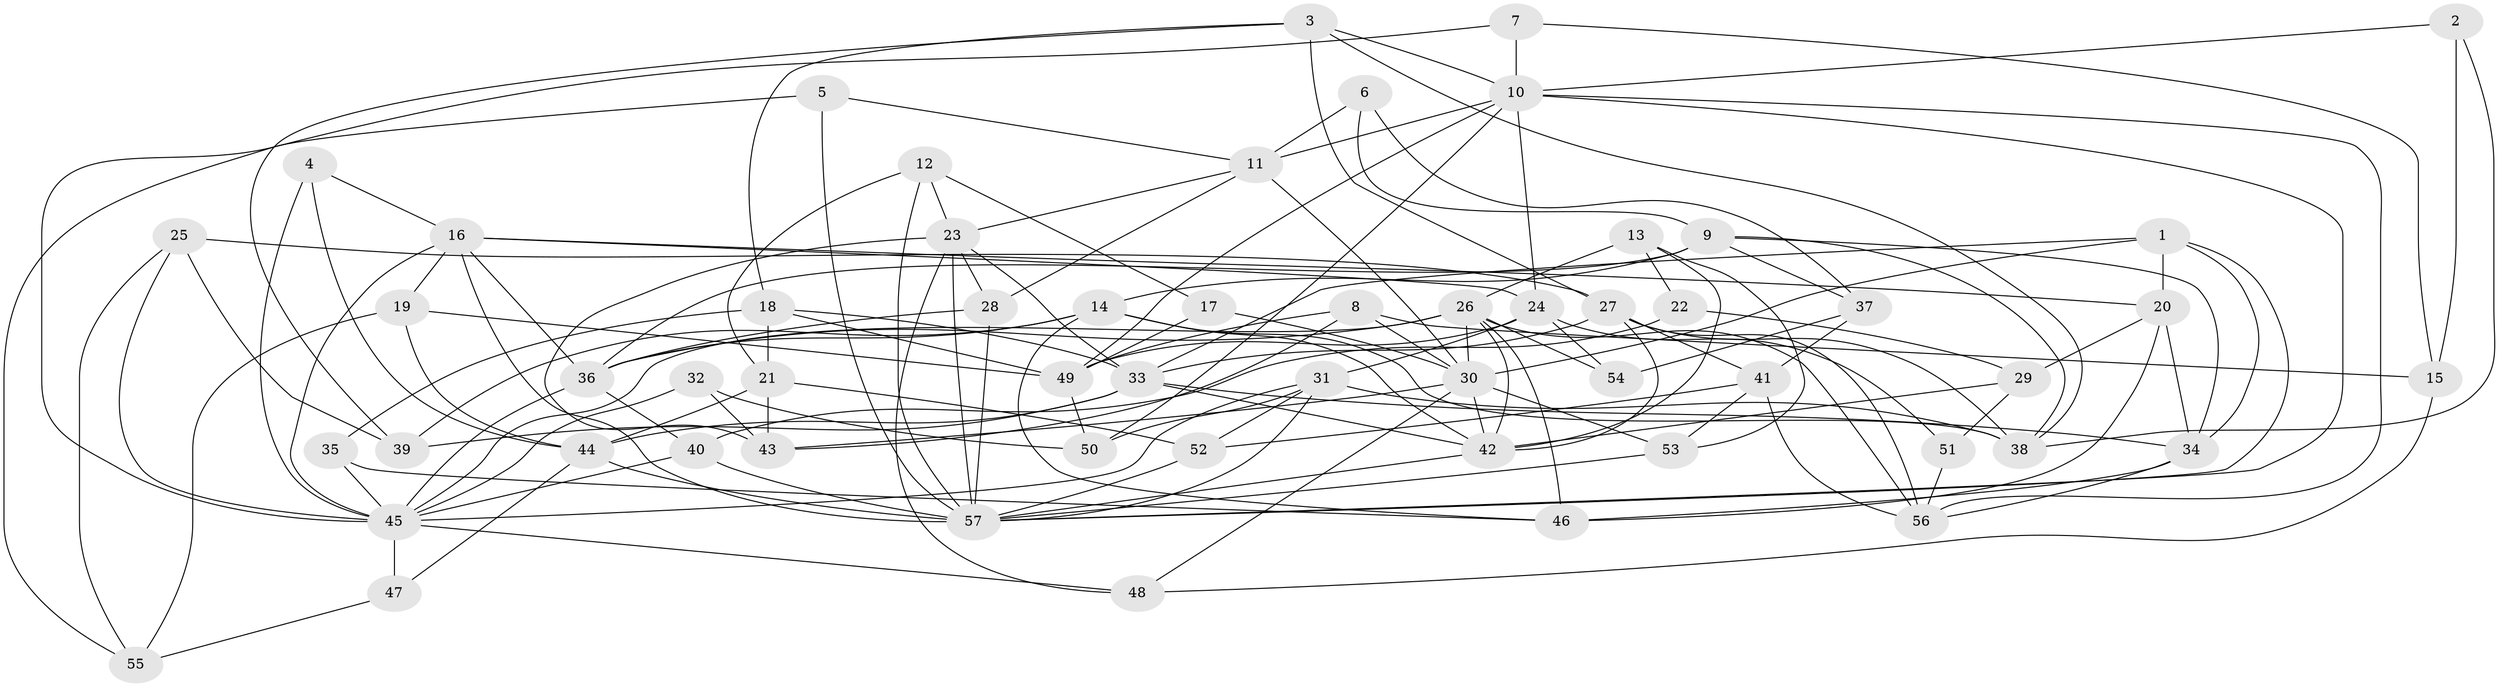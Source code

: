// original degree distribution, {2: 0.1504424778761062, 3: 0.2831858407079646, 5: 0.17699115044247787, 6: 0.09734513274336283, 4: 0.23008849557522124, 7: 0.05309734513274336, 10: 0.008849557522123894}
// Generated by graph-tools (version 1.1) at 2025/02/03/09/25 03:02:08]
// undirected, 57 vertices, 148 edges
graph export_dot {
graph [start="1"]
  node [color=gray90,style=filled];
  1;
  2;
  3;
  4;
  5;
  6;
  7;
  8;
  9;
  10;
  11;
  12;
  13;
  14;
  15;
  16;
  17;
  18;
  19;
  20;
  21;
  22;
  23;
  24;
  25;
  26;
  27;
  28;
  29;
  30;
  31;
  32;
  33;
  34;
  35;
  36;
  37;
  38;
  39;
  40;
  41;
  42;
  43;
  44;
  45;
  46;
  47;
  48;
  49;
  50;
  51;
  52;
  53;
  54;
  55;
  56;
  57;
  1 -- 20 [weight=2.0];
  1 -- 30 [weight=1.0];
  1 -- 33 [weight=1.0];
  1 -- 34 [weight=1.0];
  1 -- 57 [weight=1.0];
  2 -- 10 [weight=1.0];
  2 -- 15 [weight=1.0];
  2 -- 38 [weight=1.0];
  3 -- 10 [weight=1.0];
  3 -- 18 [weight=1.0];
  3 -- 27 [weight=1.0];
  3 -- 38 [weight=1.0];
  3 -- 39 [weight=1.0];
  4 -- 16 [weight=1.0];
  4 -- 44 [weight=1.0];
  4 -- 45 [weight=1.0];
  5 -- 11 [weight=1.0];
  5 -- 55 [weight=1.0];
  5 -- 57 [weight=1.0];
  6 -- 9 [weight=1.0];
  6 -- 11 [weight=2.0];
  6 -- 37 [weight=1.0];
  7 -- 10 [weight=1.0];
  7 -- 15 [weight=1.0];
  7 -- 45 [weight=1.0];
  8 -- 15 [weight=1.0];
  8 -- 30 [weight=1.0];
  8 -- 43 [weight=1.0];
  8 -- 49 [weight=1.0];
  9 -- 14 [weight=1.0];
  9 -- 34 [weight=1.0];
  9 -- 36 [weight=1.0];
  9 -- 37 [weight=2.0];
  9 -- 38 [weight=1.0];
  10 -- 11 [weight=1.0];
  10 -- 24 [weight=1.0];
  10 -- 49 [weight=1.0];
  10 -- 50 [weight=2.0];
  10 -- 56 [weight=1.0];
  10 -- 57 [weight=1.0];
  11 -- 23 [weight=1.0];
  11 -- 28 [weight=1.0];
  11 -- 30 [weight=1.0];
  12 -- 17 [weight=1.0];
  12 -- 21 [weight=1.0];
  12 -- 23 [weight=1.0];
  12 -- 57 [weight=1.0];
  13 -- 22 [weight=1.0];
  13 -- 26 [weight=1.0];
  13 -- 42 [weight=1.0];
  13 -- 53 [weight=1.0];
  14 -- 36 [weight=1.0];
  14 -- 38 [weight=2.0];
  14 -- 39 [weight=1.0];
  14 -- 42 [weight=1.0];
  14 -- 46 [weight=1.0];
  15 -- 48 [weight=1.0];
  16 -- 19 [weight=1.0];
  16 -- 20 [weight=1.0];
  16 -- 24 [weight=1.0];
  16 -- 36 [weight=1.0];
  16 -- 45 [weight=1.0];
  16 -- 57 [weight=1.0];
  17 -- 30 [weight=1.0];
  17 -- 49 [weight=1.0];
  18 -- 21 [weight=1.0];
  18 -- 33 [weight=1.0];
  18 -- 35 [weight=1.0];
  18 -- 49 [weight=1.0];
  19 -- 44 [weight=1.0];
  19 -- 49 [weight=1.0];
  19 -- 55 [weight=1.0];
  20 -- 29 [weight=2.0];
  20 -- 34 [weight=1.0];
  20 -- 46 [weight=1.0];
  21 -- 43 [weight=1.0];
  21 -- 44 [weight=1.0];
  21 -- 52 [weight=1.0];
  22 -- 29 [weight=1.0];
  22 -- 40 [weight=1.0];
  23 -- 28 [weight=1.0];
  23 -- 33 [weight=1.0];
  23 -- 43 [weight=1.0];
  23 -- 48 [weight=1.0];
  23 -- 57 [weight=1.0];
  24 -- 31 [weight=1.0];
  24 -- 49 [weight=1.0];
  24 -- 51 [weight=1.0];
  24 -- 54 [weight=2.0];
  25 -- 27 [weight=2.0];
  25 -- 39 [weight=1.0];
  25 -- 45 [weight=1.0];
  25 -- 55 [weight=1.0];
  26 -- 30 [weight=1.0];
  26 -- 36 [weight=1.0];
  26 -- 42 [weight=1.0];
  26 -- 45 [weight=1.0];
  26 -- 46 [weight=1.0];
  26 -- 54 [weight=1.0];
  26 -- 56 [weight=1.0];
  27 -- 33 [weight=1.0];
  27 -- 38 [weight=1.0];
  27 -- 41 [weight=1.0];
  27 -- 42 [weight=1.0];
  27 -- 56 [weight=1.0];
  28 -- 36 [weight=1.0];
  28 -- 57 [weight=2.0];
  29 -- 42 [weight=1.0];
  29 -- 51 [weight=1.0];
  30 -- 42 [weight=1.0];
  30 -- 43 [weight=1.0];
  30 -- 48 [weight=1.0];
  30 -- 53 [weight=1.0];
  31 -- 38 [weight=1.0];
  31 -- 45 [weight=1.0];
  31 -- 50 [weight=1.0];
  31 -- 52 [weight=1.0];
  31 -- 57 [weight=1.0];
  32 -- 43 [weight=1.0];
  32 -- 45 [weight=1.0];
  32 -- 50 [weight=1.0];
  33 -- 34 [weight=2.0];
  33 -- 39 [weight=1.0];
  33 -- 42 [weight=1.0];
  33 -- 44 [weight=1.0];
  34 -- 46 [weight=2.0];
  34 -- 56 [weight=1.0];
  35 -- 45 [weight=2.0];
  35 -- 46 [weight=2.0];
  36 -- 40 [weight=1.0];
  36 -- 45 [weight=1.0];
  37 -- 41 [weight=1.0];
  37 -- 54 [weight=2.0];
  40 -- 45 [weight=1.0];
  40 -- 57 [weight=1.0];
  41 -- 52 [weight=1.0];
  41 -- 53 [weight=1.0];
  41 -- 56 [weight=1.0];
  42 -- 57 [weight=1.0];
  44 -- 47 [weight=1.0];
  44 -- 57 [weight=2.0];
  45 -- 47 [weight=1.0];
  45 -- 48 [weight=1.0];
  47 -- 55 [weight=1.0];
  49 -- 50 [weight=1.0];
  51 -- 56 [weight=1.0];
  52 -- 57 [weight=2.0];
  53 -- 57 [weight=1.0];
}
